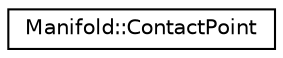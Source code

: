 digraph "Graphical Class Hierarchy"
{
 // LATEX_PDF_SIZE
  edge [fontname="Helvetica",fontsize="10",labelfontname="Helvetica",labelfontsize="10"];
  node [fontname="Helvetica",fontsize="10",shape=record];
  rankdir="LR";
  Node0 [label="Manifold::ContactPoint",height=0.2,width=0.4,color="black", fillcolor="white", style="filled",URL="$class_manifold_1_1_contact_point.html",tooltip=" "];
}
